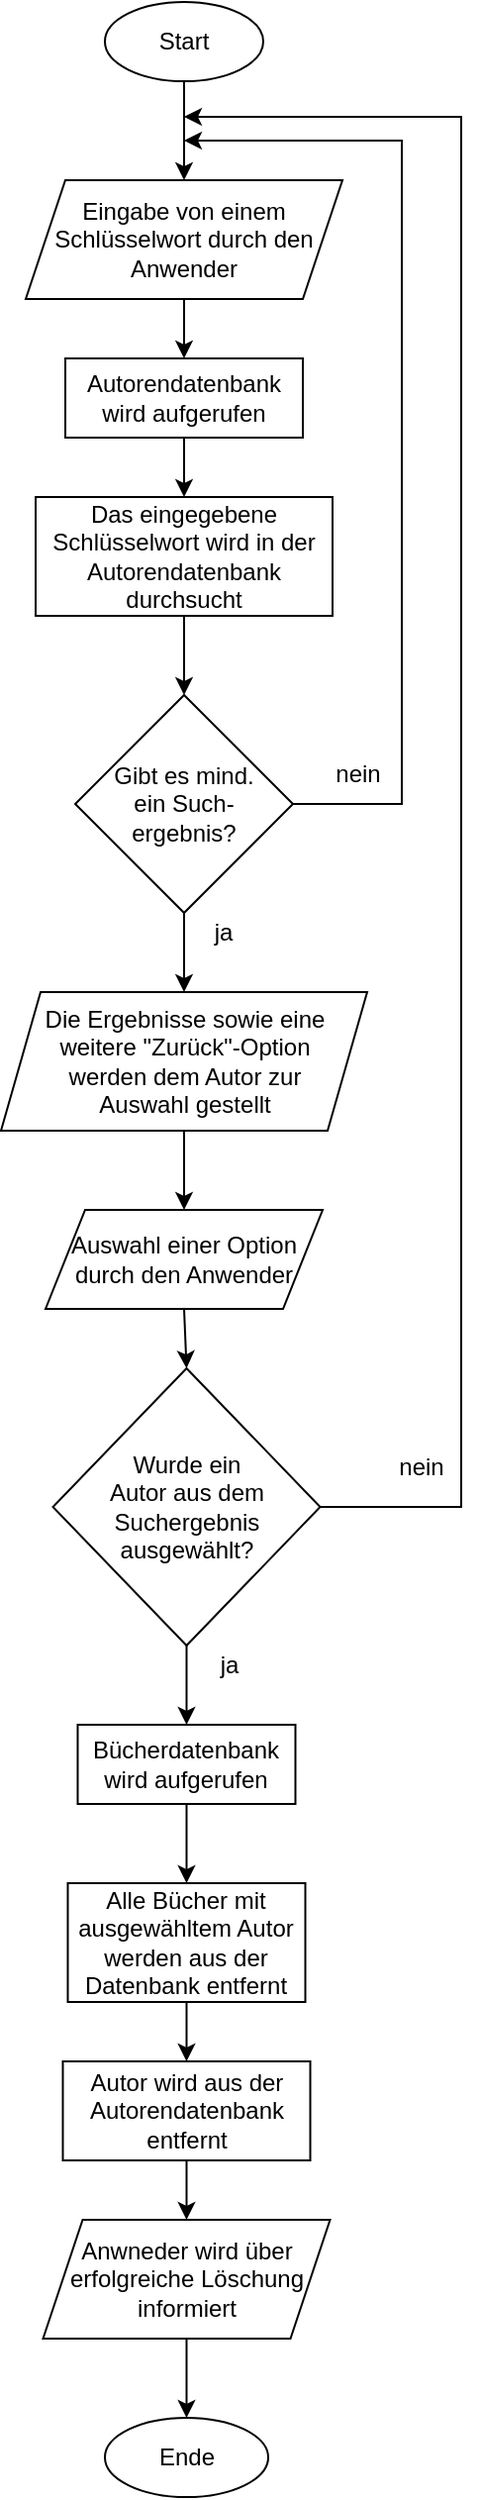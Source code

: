 <mxfile version="14.1.8" type="device"><diagram id="1kgIrqst3PbGKrUeV7Hm" name="Seite-1"><mxGraphModel dx="419" dy="714" grid="1" gridSize="10" guides="1" tooltips="1" connect="1" arrows="1" fold="1" page="1" pageScale="1" pageWidth="827" pageHeight="1169" math="0" shadow="0"><root><mxCell id="0"/><mxCell id="1" parent="0"/><mxCell id="6Vaw0YdZWbd_eVogmMt4-17" style="edgeStyle=none;rounded=0;orthogonalLoop=1;jettySize=auto;html=1;exitX=0.5;exitY=1;exitDx=0;exitDy=0;entryX=0.5;entryY=0;entryDx=0;entryDy=0;" parent="1" source="6Vaw0YdZWbd_eVogmMt4-1" target="6Vaw0YdZWbd_eVogmMt4-2" edge="1"><mxGeometry relative="1" as="geometry"/></mxCell><mxCell id="6Vaw0YdZWbd_eVogmMt4-1" value="Start" style="ellipse;whiteSpace=wrap;html=1;" parent="1" vertex="1"><mxGeometry x="170" width="80" height="40" as="geometry"/></mxCell><mxCell id="6Vaw0YdZWbd_eVogmMt4-18" style="edgeStyle=none;rounded=0;orthogonalLoop=1;jettySize=auto;html=1;exitX=0.5;exitY=1;exitDx=0;exitDy=0;entryX=0.5;entryY=0;entryDx=0;entryDy=0;" parent="1" source="6Vaw0YdZWbd_eVogmMt4-2" target="6Vaw0YdZWbd_eVogmMt4-3" edge="1"><mxGeometry relative="1" as="geometry"/></mxCell><mxCell id="6Vaw0YdZWbd_eVogmMt4-2" value="Eingabe von einem Schlüsselwort durch den Anwender" style="shape=parallelogram;perimeter=parallelogramPerimeter;whiteSpace=wrap;html=1;fixedSize=1;" parent="1" vertex="1"><mxGeometry x="130" y="90" width="160" height="60" as="geometry"/></mxCell><mxCell id="6Vaw0YdZWbd_eVogmMt4-19" style="edgeStyle=none;rounded=0;orthogonalLoop=1;jettySize=auto;html=1;exitX=0.5;exitY=1;exitDx=0;exitDy=0;entryX=0.5;entryY=0;entryDx=0;entryDy=0;" parent="1" source="6Vaw0YdZWbd_eVogmMt4-3" target="6Vaw0YdZWbd_eVogmMt4-4" edge="1"><mxGeometry relative="1" as="geometry"/></mxCell><mxCell id="6Vaw0YdZWbd_eVogmMt4-3" value="Autorendatenbank wird aufgerufen" style="rounded=0;whiteSpace=wrap;html=1;" parent="1" vertex="1"><mxGeometry x="150" y="180" width="120" height="40" as="geometry"/></mxCell><mxCell id="6Vaw0YdZWbd_eVogmMt4-20" style="edgeStyle=none;rounded=0;orthogonalLoop=1;jettySize=auto;html=1;exitX=0.5;exitY=1;exitDx=0;exitDy=0;entryX=0.5;entryY=0;entryDx=0;entryDy=0;" parent="1" source="6Vaw0YdZWbd_eVogmMt4-4" target="6Vaw0YdZWbd_eVogmMt4-5" edge="1"><mxGeometry relative="1" as="geometry"/></mxCell><mxCell id="6Vaw0YdZWbd_eVogmMt4-4" value="Das eingegebene Schlüsselwort wird in der Autorendatenbank durchsucht" style="rounded=0;whiteSpace=wrap;html=1;" parent="1" vertex="1"><mxGeometry x="135" y="250" width="150" height="60" as="geometry"/></mxCell><mxCell id="6Vaw0YdZWbd_eVogmMt4-21" style="edgeStyle=none;rounded=0;orthogonalLoop=1;jettySize=auto;html=1;exitX=0.5;exitY=1;exitDx=0;exitDy=0;entryX=0.5;entryY=0;entryDx=0;entryDy=0;" parent="1" source="6Vaw0YdZWbd_eVogmMt4-5" target="6Vaw0YdZWbd_eVogmMt4-8" edge="1"><mxGeometry relative="1" as="geometry"/></mxCell><mxCell id="6Vaw0YdZWbd_eVogmMt4-30" style="edgeStyle=none;rounded=0;orthogonalLoop=1;jettySize=auto;html=1;exitX=1;exitY=0.5;exitDx=0;exitDy=0;" parent="1" source="6Vaw0YdZWbd_eVogmMt4-5" edge="1"><mxGeometry relative="1" as="geometry"><mxPoint x="210" y="70" as="targetPoint"/><Array as="points"><mxPoint x="320" y="405"/><mxPoint x="320" y="70"/></Array></mxGeometry></mxCell><mxCell id="6Vaw0YdZWbd_eVogmMt4-5" value="Gibt es mind. &lt;br&gt;ein Such-&lt;br&gt;ergebnis?" style="rhombus;whiteSpace=wrap;html=1;" parent="1" vertex="1"><mxGeometry x="155" y="350" width="110" height="110" as="geometry"/></mxCell><mxCell id="6Vaw0YdZWbd_eVogmMt4-22" style="edgeStyle=none;rounded=0;orthogonalLoop=1;jettySize=auto;html=1;exitX=0.5;exitY=1;exitDx=0;exitDy=0;entryX=0.5;entryY=0;entryDx=0;entryDy=0;" parent="1" source="6Vaw0YdZWbd_eVogmMt4-8" target="6Vaw0YdZWbd_eVogmMt4-9" edge="1"><mxGeometry relative="1" as="geometry"/></mxCell><mxCell id="6Vaw0YdZWbd_eVogmMt4-8" value="&lt;span&gt;Die Ergebnisse sowie eine weitere &quot;Zurück&quot;-Option &lt;br&gt;werden dem Autor zur&lt;br&gt;Auswahl gestellt&lt;/span&gt;" style="shape=parallelogram;perimeter=parallelogramPerimeter;whiteSpace=wrap;html=1;fixedSize=1;" parent="1" vertex="1"><mxGeometry x="117.5" y="500" width="185" height="70" as="geometry"/></mxCell><mxCell id="6Vaw0YdZWbd_eVogmMt4-23" style="edgeStyle=none;rounded=0;orthogonalLoop=1;jettySize=auto;html=1;exitX=0.5;exitY=1;exitDx=0;exitDy=0;entryX=0.5;entryY=0;entryDx=0;entryDy=0;" parent="1" source="6Vaw0YdZWbd_eVogmMt4-9" target="6Vaw0YdZWbd_eVogmMt4-10" edge="1"><mxGeometry relative="1" as="geometry"/></mxCell><mxCell id="6Vaw0YdZWbd_eVogmMt4-9" value="Auswahl einer Option durch den Anwender" style="shape=parallelogram;perimeter=parallelogramPerimeter;whiteSpace=wrap;html=1;fixedSize=1;" parent="1" vertex="1"><mxGeometry x="140" y="610" width="140" height="50" as="geometry"/></mxCell><mxCell id="6Vaw0YdZWbd_eVogmMt4-24" style="edgeStyle=none;rounded=0;orthogonalLoop=1;jettySize=auto;html=1;exitX=0.5;exitY=1;exitDx=0;exitDy=0;entryX=0.5;entryY=0;entryDx=0;entryDy=0;" parent="1" source="6Vaw0YdZWbd_eVogmMt4-10" target="6Vaw0YdZWbd_eVogmMt4-13" edge="1"><mxGeometry relative="1" as="geometry"/></mxCell><mxCell id="6Vaw0YdZWbd_eVogmMt4-31" style="edgeStyle=none;rounded=0;orthogonalLoop=1;jettySize=auto;html=1;exitX=1;exitY=0.5;exitDx=0;exitDy=0;" parent="1" source="6Vaw0YdZWbd_eVogmMt4-10" edge="1"><mxGeometry relative="1" as="geometry"><mxPoint x="210" y="58" as="targetPoint"/><Array as="points"><mxPoint x="350" y="760"/><mxPoint x="350" y="58"/></Array></mxGeometry></mxCell><mxCell id="6Vaw0YdZWbd_eVogmMt4-10" value="Wurde ein &lt;br&gt;Autor aus dem Suchergebnis ausgewählt?" style="rhombus;whiteSpace=wrap;html=1;" parent="1" vertex="1"><mxGeometry x="143.75" y="690" width="135" height="140" as="geometry"/></mxCell><mxCell id="6Vaw0YdZWbd_eVogmMt4-25" style="edgeStyle=none;rounded=0;orthogonalLoop=1;jettySize=auto;html=1;exitX=0.5;exitY=1;exitDx=0;exitDy=0;entryX=0.5;entryY=0;entryDx=0;entryDy=0;" parent="1" source="6Vaw0YdZWbd_eVogmMt4-13" target="6Vaw0YdZWbd_eVogmMt4-14" edge="1"><mxGeometry relative="1" as="geometry"/></mxCell><mxCell id="6Vaw0YdZWbd_eVogmMt4-13" value="Bücherdatenbank wird aufgerufen" style="rounded=0;whiteSpace=wrap;html=1;" parent="1" vertex="1"><mxGeometry x="156.25" y="870" width="110" height="40" as="geometry"/></mxCell><mxCell id="6Vaw0YdZWbd_eVogmMt4-26" style="edgeStyle=none;rounded=0;orthogonalLoop=1;jettySize=auto;html=1;exitX=0.5;exitY=1;exitDx=0;exitDy=0;entryX=0.5;entryY=0;entryDx=0;entryDy=0;" parent="1" source="6Vaw0YdZWbd_eVogmMt4-14" target="6Vaw0YdZWbd_eVogmMt4-15" edge="1"><mxGeometry relative="1" as="geometry"/></mxCell><mxCell id="6Vaw0YdZWbd_eVogmMt4-14" value="Alle Bücher mit ausgewähltem Autor werden aus der Datenbank entfernt" style="rounded=0;whiteSpace=wrap;html=1;" parent="1" vertex="1"><mxGeometry x="151.25" y="950" width="120" height="60" as="geometry"/></mxCell><mxCell id="6Vaw0YdZWbd_eVogmMt4-27" style="edgeStyle=none;rounded=0;orthogonalLoop=1;jettySize=auto;html=1;exitX=0.5;exitY=1;exitDx=0;exitDy=0;entryX=0.5;entryY=0;entryDx=0;entryDy=0;" parent="1" source="6Vaw0YdZWbd_eVogmMt4-15" target="6Vaw0YdZWbd_eVogmMt4-16" edge="1"><mxGeometry relative="1" as="geometry"/></mxCell><mxCell id="6Vaw0YdZWbd_eVogmMt4-15" value="Autor wird aus der Autorendatenbank entfernt" style="rounded=0;whiteSpace=wrap;html=1;" parent="1" vertex="1"><mxGeometry x="148.75" y="1040" width="125" height="50" as="geometry"/></mxCell><mxCell id="6Vaw0YdZWbd_eVogmMt4-29" style="edgeStyle=none;rounded=0;orthogonalLoop=1;jettySize=auto;html=1;exitX=0.5;exitY=1;exitDx=0;exitDy=0;" parent="1" source="6Vaw0YdZWbd_eVogmMt4-16" target="6Vaw0YdZWbd_eVogmMt4-28" edge="1"><mxGeometry relative="1" as="geometry"/></mxCell><mxCell id="6Vaw0YdZWbd_eVogmMt4-16" value="Anwneder wird über erfolgreiche Löschung informiert" style="shape=parallelogram;perimeter=parallelogramPerimeter;whiteSpace=wrap;html=1;fixedSize=1;" parent="1" vertex="1"><mxGeometry x="138.75" y="1120" width="145" height="60" as="geometry"/></mxCell><mxCell id="6Vaw0YdZWbd_eVogmMt4-28" value="Ende" style="ellipse;whiteSpace=wrap;html=1;" parent="1" vertex="1"><mxGeometry x="170" y="1220" width="82.5" height="40" as="geometry"/></mxCell><mxCell id="6Vaw0YdZWbd_eVogmMt4-32" value="ja" style="text;html=1;strokeColor=none;fillColor=none;align=center;verticalAlign=middle;whiteSpace=wrap;rounded=0;" parent="1" vertex="1"><mxGeometry x="212.5" y="830" width="40" height="20" as="geometry"/></mxCell><mxCell id="6Vaw0YdZWbd_eVogmMt4-33" value="nein" style="text;html=1;strokeColor=none;fillColor=none;align=center;verticalAlign=middle;whiteSpace=wrap;rounded=0;" parent="1" vertex="1"><mxGeometry x="310" y="730" width="40" height="20" as="geometry"/></mxCell><mxCell id="6Vaw0YdZWbd_eVogmMt4-34" value="ja" style="text;html=1;strokeColor=none;fillColor=none;align=center;verticalAlign=middle;whiteSpace=wrap;rounded=0;" parent="1" vertex="1"><mxGeometry x="210" y="460" width="40" height="20" as="geometry"/></mxCell><mxCell id="6Vaw0YdZWbd_eVogmMt4-35" value="nein" style="text;html=1;strokeColor=none;fillColor=none;align=center;verticalAlign=middle;whiteSpace=wrap;rounded=0;" parent="1" vertex="1"><mxGeometry x="277.5" y="380" width="40" height="20" as="geometry"/></mxCell><mxCell id="OcJKFRSJYlcnTOd9pU7T-1" style="edgeStyle=none;rounded=0;orthogonalLoop=1;jettySize=auto;html=1;entryX=1;entryY=1;entryDx=0;entryDy=0;" edge="1" parent="1" source="6Vaw0YdZWbd_eVogmMt4-35" target="6Vaw0YdZWbd_eVogmMt4-35"><mxGeometry relative="1" as="geometry"/></mxCell></root></mxGraphModel></diagram></mxfile>